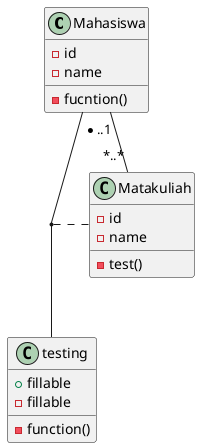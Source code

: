 @startuml
class Mahasiswa{
    - id
    - name
    - fucntion()
}

class Matakuliah{
    - id
    - name
    - test()
}
class testing{
    +fillable
    -fillable
    -function()
}
Mahasiswa "*..1" - "*..*" Matakuliah
(Mahasiswa,testing) . Matakuliah

@enduml